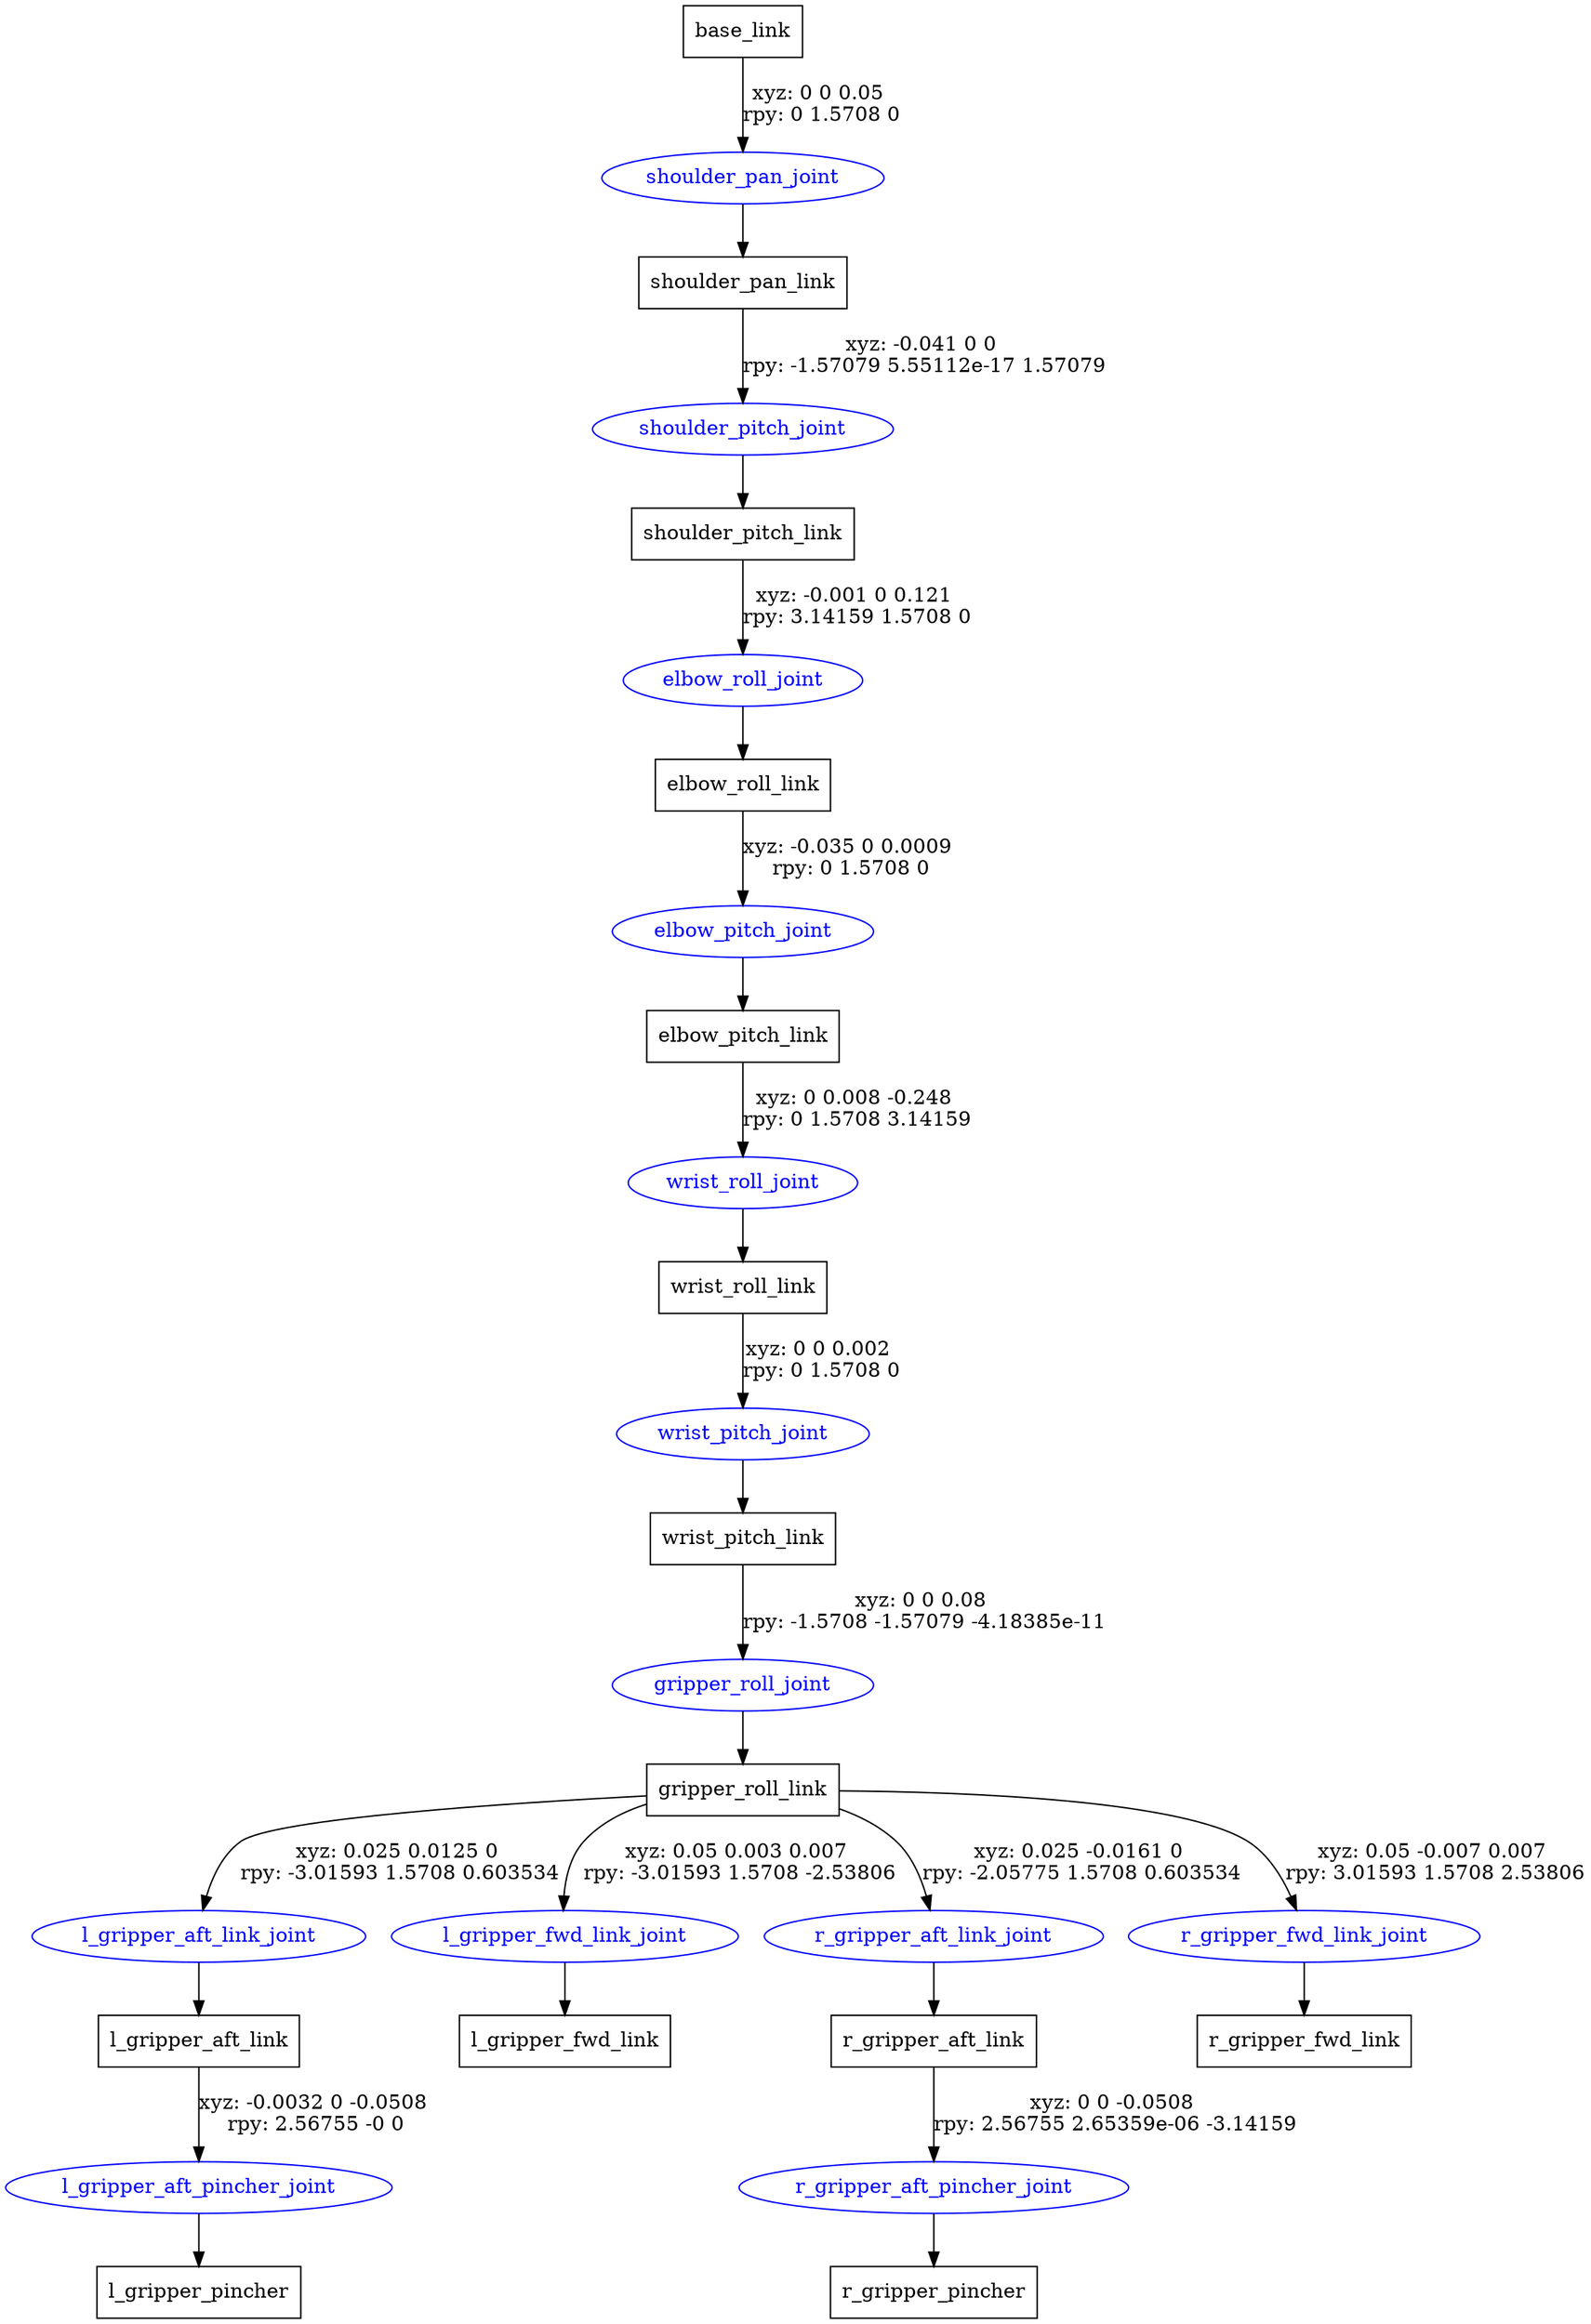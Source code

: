 digraph G {
node [shape=box];
"base_link" [label="base_link"];
"shoulder_pan_link" [label="shoulder_pan_link"];
"shoulder_pitch_link" [label="shoulder_pitch_link"];
"elbow_roll_link" [label="elbow_roll_link"];
"elbow_pitch_link" [label="elbow_pitch_link"];
"wrist_roll_link" [label="wrist_roll_link"];
"wrist_pitch_link" [label="wrist_pitch_link"];
"gripper_roll_link" [label="gripper_roll_link"];
"l_gripper_aft_link" [label="l_gripper_aft_link"];
"l_gripper_pincher" [label="l_gripper_pincher"];
"l_gripper_fwd_link" [label="l_gripper_fwd_link"];
"r_gripper_aft_link" [label="r_gripper_aft_link"];
"r_gripper_pincher" [label="r_gripper_pincher"];
"r_gripper_fwd_link" [label="r_gripper_fwd_link"];
node [shape=ellipse, color=blue, fontcolor=blue];
"base_link" -> "shoulder_pan_joint" [label="xyz: 0 0 0.05 \nrpy: 0 1.5708 0"]
"shoulder_pan_joint" -> "shoulder_pan_link"
"shoulder_pan_link" -> "shoulder_pitch_joint" [label="xyz: -0.041 0 0 \nrpy: -1.57079 5.55112e-17 1.57079"]
"shoulder_pitch_joint" -> "shoulder_pitch_link"
"shoulder_pitch_link" -> "elbow_roll_joint" [label="xyz: -0.001 0 0.121 \nrpy: 3.14159 1.5708 0"]
"elbow_roll_joint" -> "elbow_roll_link"
"elbow_roll_link" -> "elbow_pitch_joint" [label="xyz: -0.035 0 0.0009 \nrpy: 0 1.5708 0"]
"elbow_pitch_joint" -> "elbow_pitch_link"
"elbow_pitch_link" -> "wrist_roll_joint" [label="xyz: 0 0.008 -0.248 \nrpy: 0 1.5708 3.14159"]
"wrist_roll_joint" -> "wrist_roll_link"
"wrist_roll_link" -> "wrist_pitch_joint" [label="xyz: 0 0 0.002 \nrpy: 0 1.5708 0"]
"wrist_pitch_joint" -> "wrist_pitch_link"
"wrist_pitch_link" -> "gripper_roll_joint" [label="xyz: 0 0 0.08 \nrpy: -1.5708 -1.57079 -4.18385e-11"]
"gripper_roll_joint" -> "gripper_roll_link"
"gripper_roll_link" -> "l_gripper_aft_link_joint" [label="xyz: 0.025 0.0125 0 \nrpy: -3.01593 1.5708 0.603534"]
"l_gripper_aft_link_joint" -> "l_gripper_aft_link"
"l_gripper_aft_link" -> "l_gripper_aft_pincher_joint" [label="xyz: -0.0032 0 -0.0508 \nrpy: 2.56755 -0 0"]
"l_gripper_aft_pincher_joint" -> "l_gripper_pincher"
"gripper_roll_link" -> "l_gripper_fwd_link_joint" [label="xyz: 0.05 0.003 0.007 \nrpy: -3.01593 1.5708 -2.53806"]
"l_gripper_fwd_link_joint" -> "l_gripper_fwd_link"
"gripper_roll_link" -> "r_gripper_aft_link_joint" [label="xyz: 0.025 -0.0161 0 \nrpy: -2.05775 1.5708 0.603534"]
"r_gripper_aft_link_joint" -> "r_gripper_aft_link"
"r_gripper_aft_link" -> "r_gripper_aft_pincher_joint" [label="xyz: 0 0 -0.0508 \nrpy: 2.56755 2.65359e-06 -3.14159"]
"r_gripper_aft_pincher_joint" -> "r_gripper_pincher"
"gripper_roll_link" -> "r_gripper_fwd_link_joint" [label="xyz: 0.05 -0.007 0.007 \nrpy: 3.01593 1.5708 2.53806"]
"r_gripper_fwd_link_joint" -> "r_gripper_fwd_link"
}
